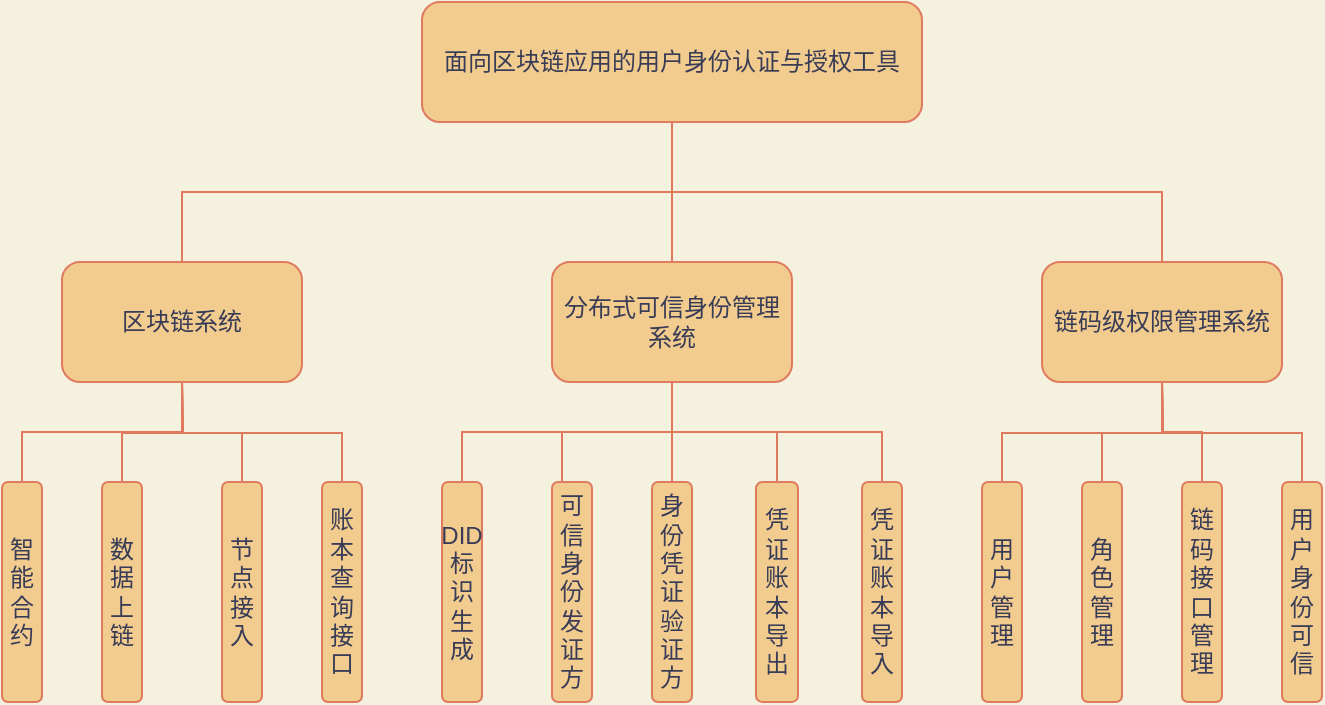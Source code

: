<mxfile version="17.4.5" type="github">
  <diagram id="ghcUfPf-tJmSUkZoqm0j" name="Page-1">
    <mxGraphModel dx="1209" dy="773" grid="1" gridSize="10" guides="1" tooltips="1" connect="1" arrows="1" fold="1" page="1" pageScale="1" pageWidth="827" pageHeight="1169" background="#F4F1DE" math="0" shadow="0">
      <root>
        <mxCell id="0" />
        <mxCell id="1" parent="0" />
        <mxCell id="dAincey384vPkBa2ydyc-23" style="edgeStyle=orthogonalEdgeStyle;rounded=0;orthogonalLoop=1;jettySize=auto;html=1;exitX=0.5;exitY=1;exitDx=0;exitDy=0;entryX=0.5;entryY=0;entryDx=0;entryDy=0;fontFamily=Helvetica;endArrow=none;endFill=0;labelBackgroundColor=#F4F1DE;strokeColor=#E07A5F;fontColor=#393C56;" parent="1" source="dAincey384vPkBa2ydyc-1" target="dAincey384vPkBa2ydyc-3" edge="1">
          <mxGeometry relative="1" as="geometry" />
        </mxCell>
        <mxCell id="dAincey384vPkBa2ydyc-1" value="面向区块链应用的用户身份认证与授权工具" style="rounded=1;whiteSpace=wrap;html=1;fillColor=#F2CC8F;strokeColor=#E07A5F;fontColor=#393C56;" parent="1" vertex="1">
          <mxGeometry x="260" y="60" width="250" height="60" as="geometry" />
        </mxCell>
        <mxCell id="dAincey384vPkBa2ydyc-25" style="edgeStyle=orthogonalEdgeStyle;rounded=0;orthogonalLoop=1;jettySize=auto;html=1;exitX=0.5;exitY=0;exitDx=0;exitDy=0;entryX=0.5;entryY=1;entryDx=0;entryDy=0;fontFamily=Helvetica;endArrow=none;endFill=0;labelBackgroundColor=#F4F1DE;strokeColor=#E07A5F;fontColor=#393C56;" parent="1" source="dAincey384vPkBa2ydyc-2" target="dAincey384vPkBa2ydyc-1" edge="1">
          <mxGeometry relative="1" as="geometry" />
        </mxCell>
        <mxCell id="dAincey384vPkBa2ydyc-2" value="区块链系统" style="rounded=1;whiteSpace=wrap;html=1;fillColor=#F2CC8F;strokeColor=#E07A5F;fontColor=#393C56;" parent="1" vertex="1">
          <mxGeometry x="80" y="190" width="120" height="60" as="geometry" />
        </mxCell>
        <mxCell id="dAincey384vPkBa2ydyc-3" value="分布式可信身份管理系统" style="rounded=1;whiteSpace=wrap;html=1;fillColor=#F2CC8F;strokeColor=#E07A5F;fontColor=#393C56;" parent="1" vertex="1">
          <mxGeometry x="325" y="190" width="120" height="60" as="geometry" />
        </mxCell>
        <mxCell id="dAincey384vPkBa2ydyc-24" style="edgeStyle=orthogonalEdgeStyle;rounded=0;orthogonalLoop=1;jettySize=auto;html=1;exitX=0.5;exitY=0;exitDx=0;exitDy=0;fontFamily=Helvetica;endArrow=none;endFill=0;labelBackgroundColor=#F4F1DE;strokeColor=#E07A5F;fontColor=#393C56;" parent="1" source="dAincey384vPkBa2ydyc-4" target="dAincey384vPkBa2ydyc-1" edge="1">
          <mxGeometry relative="1" as="geometry" />
        </mxCell>
        <mxCell id="dAincey384vPkBa2ydyc-4" value="链码级权限管理系统" style="rounded=1;whiteSpace=wrap;html=1;fillColor=#F2CC8F;strokeColor=#E07A5F;fontColor=#393C56;" parent="1" vertex="1">
          <mxGeometry x="570" y="190" width="120" height="60" as="geometry" />
        </mxCell>
        <mxCell id="dAincey384vPkBa2ydyc-27" style="edgeStyle=orthogonalEdgeStyle;rounded=0;orthogonalLoop=1;jettySize=auto;html=1;exitX=0.5;exitY=0;exitDx=0;exitDy=0;entryX=0.5;entryY=1;entryDx=0;entryDy=0;fontFamily=Helvetica;endArrow=none;endFill=0;labelBackgroundColor=#F4F1DE;strokeColor=#E07A5F;fontColor=#393C56;" parent="1" source="dAincey384vPkBa2ydyc-5" target="dAincey384vPkBa2ydyc-2" edge="1">
          <mxGeometry relative="1" as="geometry" />
        </mxCell>
        <mxCell id="dAincey384vPkBa2ydyc-5" value="智能合约" style="rounded=1;whiteSpace=wrap;html=1;imageWidth=24;imageHeight=24;fillColor=#F2CC8F;strokeColor=#E07A5F;fontColor=#393C56;" parent="1" vertex="1">
          <mxGeometry x="50" y="300" width="20" height="110" as="geometry" />
        </mxCell>
        <mxCell id="dAincey384vPkBa2ydyc-28" style="edgeStyle=orthogonalEdgeStyle;rounded=0;orthogonalLoop=1;jettySize=auto;html=1;exitX=0.5;exitY=0;exitDx=0;exitDy=0;fontFamily=Helvetica;endArrow=none;endFill=0;labelBackgroundColor=#F4F1DE;strokeColor=#E07A5F;fontColor=#393C56;" parent="1" source="dAincey384vPkBa2ydyc-6" edge="1">
          <mxGeometry relative="1" as="geometry">
            <mxPoint x="140" y="250" as="targetPoint" />
          </mxGeometry>
        </mxCell>
        <mxCell id="dAincey384vPkBa2ydyc-6" value="数据上链" style="rounded=1;whiteSpace=wrap;html=1;imageWidth=24;imageHeight=24;fillColor=#F2CC8F;strokeColor=#E07A5F;fontColor=#393C56;" parent="1" vertex="1">
          <mxGeometry x="100" y="300" width="20" height="110" as="geometry" />
        </mxCell>
        <mxCell id="dAincey384vPkBa2ydyc-29" style="edgeStyle=orthogonalEdgeStyle;rounded=0;orthogonalLoop=1;jettySize=auto;html=1;exitX=0.5;exitY=0;exitDx=0;exitDy=0;fontFamily=Helvetica;endArrow=none;endFill=0;labelBackgroundColor=#F4F1DE;strokeColor=#E07A5F;fontColor=#393C56;" parent="1" source="dAincey384vPkBa2ydyc-7" edge="1">
          <mxGeometry relative="1" as="geometry">
            <mxPoint x="140" y="250" as="targetPoint" />
          </mxGeometry>
        </mxCell>
        <mxCell id="dAincey384vPkBa2ydyc-7" value="节点接入" style="rounded=1;whiteSpace=wrap;html=1;imageWidth=24;imageHeight=24;fillColor=#F2CC8F;strokeColor=#E07A5F;fontColor=#393C56;" parent="1" vertex="1">
          <mxGeometry x="160" y="300" width="20" height="110" as="geometry" />
        </mxCell>
        <mxCell id="dAincey384vPkBa2ydyc-30" style="edgeStyle=orthogonalEdgeStyle;rounded=0;orthogonalLoop=1;jettySize=auto;html=1;exitX=0.5;exitY=0;exitDx=0;exitDy=0;fontFamily=Helvetica;endArrow=none;endFill=0;labelBackgroundColor=#F4F1DE;strokeColor=#E07A5F;fontColor=#393C56;" parent="1" source="dAincey384vPkBa2ydyc-8" edge="1">
          <mxGeometry relative="1" as="geometry">
            <mxPoint x="140" y="250" as="targetPoint" />
          </mxGeometry>
        </mxCell>
        <mxCell id="dAincey384vPkBa2ydyc-8" value="账本查询接口" style="rounded=1;whiteSpace=wrap;html=1;imageWidth=24;imageHeight=24;fillColor=#F2CC8F;strokeColor=#E07A5F;fontColor=#393C56;" parent="1" vertex="1">
          <mxGeometry x="210" y="300" width="20" height="110" as="geometry" />
        </mxCell>
        <mxCell id="dAincey384vPkBa2ydyc-38" style="edgeStyle=orthogonalEdgeStyle;rounded=0;orthogonalLoop=1;jettySize=auto;html=1;exitX=0.5;exitY=0;exitDx=0;exitDy=0;fontFamily=Helvetica;endArrow=none;endFill=0;labelBackgroundColor=#F4F1DE;strokeColor=#E07A5F;fontColor=#393C56;" parent="1" source="dAincey384vPkBa2ydyc-9" target="dAincey384vPkBa2ydyc-3" edge="1">
          <mxGeometry relative="1" as="geometry" />
        </mxCell>
        <mxCell id="dAincey384vPkBa2ydyc-9" value="DID标识生成" style="rounded=1;whiteSpace=wrap;html=1;fontFamily=Helvetica;imageWidth=24;imageHeight=24;fillColor=#F2CC8F;strokeColor=#E07A5F;fontColor=#393C56;" parent="1" vertex="1">
          <mxGeometry x="270" y="300" width="20" height="110" as="geometry" />
        </mxCell>
        <mxCell id="dAincey384vPkBa2ydyc-37" style="edgeStyle=orthogonalEdgeStyle;rounded=0;orthogonalLoop=1;jettySize=auto;html=1;exitX=0.25;exitY=0;exitDx=0;exitDy=0;fontFamily=Helvetica;endArrow=none;endFill=0;labelBackgroundColor=#F4F1DE;strokeColor=#E07A5F;fontColor=#393C56;" parent="1" source="dAincey384vPkBa2ydyc-10" target="dAincey384vPkBa2ydyc-3" edge="1">
          <mxGeometry relative="1" as="geometry" />
        </mxCell>
        <mxCell id="dAincey384vPkBa2ydyc-10" value="可信身份发证方" style="rounded=1;whiteSpace=wrap;html=1;fontFamily=Helvetica;imageWidth=24;imageHeight=24;fillColor=#F2CC8F;strokeColor=#E07A5F;fontColor=#393C56;" parent="1" vertex="1">
          <mxGeometry x="325" y="300" width="20" height="110" as="geometry" />
        </mxCell>
        <mxCell id="dAincey384vPkBa2ydyc-34" style="edgeStyle=orthogonalEdgeStyle;rounded=0;orthogonalLoop=1;jettySize=auto;html=1;exitX=0.5;exitY=0;exitDx=0;exitDy=0;entryX=0.5;entryY=1;entryDx=0;entryDy=0;fontFamily=Helvetica;endArrow=none;endFill=0;labelBackgroundColor=#F4F1DE;strokeColor=#E07A5F;fontColor=#393C56;" parent="1" source="dAincey384vPkBa2ydyc-11" target="dAincey384vPkBa2ydyc-3" edge="1">
          <mxGeometry relative="1" as="geometry" />
        </mxCell>
        <mxCell id="dAincey384vPkBa2ydyc-11" value="身份凭证验证方" style="rounded=1;whiteSpace=wrap;html=1;fontFamily=Helvetica;imageWidth=24;imageHeight=24;fillColor=#F2CC8F;strokeColor=#E07A5F;fontColor=#393C56;" parent="1" vertex="1">
          <mxGeometry x="375" y="300" width="20" height="110" as="geometry" />
        </mxCell>
        <mxCell id="dAincey384vPkBa2ydyc-35" style="edgeStyle=orthogonalEdgeStyle;rounded=0;orthogonalLoop=1;jettySize=auto;html=1;exitX=0.5;exitY=0;exitDx=0;exitDy=0;fontFamily=Helvetica;endArrow=none;endFill=0;labelBackgroundColor=#F4F1DE;strokeColor=#E07A5F;fontColor=#393C56;" parent="1" source="dAincey384vPkBa2ydyc-12" target="dAincey384vPkBa2ydyc-3" edge="1">
          <mxGeometry relative="1" as="geometry" />
        </mxCell>
        <mxCell id="dAincey384vPkBa2ydyc-12" value="凭证账本导出" style="rounded=1;whiteSpace=wrap;html=1;fontFamily=Helvetica;imageWidth=24;imageHeight=24;fillColor=#F2CC8F;strokeColor=#E07A5F;fontColor=#393C56;" parent="1" vertex="1">
          <mxGeometry x="427" y="300" width="21" height="110" as="geometry" />
        </mxCell>
        <mxCell id="dAincey384vPkBa2ydyc-44" style="edgeStyle=orthogonalEdgeStyle;rounded=0;orthogonalLoop=1;jettySize=auto;html=1;exitX=0.5;exitY=0;exitDx=0;exitDy=0;fontFamily=Helvetica;endArrow=none;endFill=0;labelBackgroundColor=#F4F1DE;strokeColor=#E07A5F;fontColor=#393C56;" parent="1" source="dAincey384vPkBa2ydyc-14" edge="1">
          <mxGeometry relative="1" as="geometry">
            <mxPoint x="630" y="250" as="targetPoint" />
          </mxGeometry>
        </mxCell>
        <mxCell id="dAincey384vPkBa2ydyc-14" value="用户管理" style="rounded=1;whiteSpace=wrap;html=1;fontFamily=Helvetica;imageWidth=24;imageHeight=24;fillColor=#F2CC8F;strokeColor=#E07A5F;fontColor=#393C56;" parent="1" vertex="1">
          <mxGeometry x="540" y="300" width="20" height="110" as="geometry" />
        </mxCell>
        <mxCell id="dAincey384vPkBa2ydyc-43" style="edgeStyle=orthogonalEdgeStyle;rounded=0;orthogonalLoop=1;jettySize=auto;html=1;exitX=0.5;exitY=0;exitDx=0;exitDy=0;fontFamily=Helvetica;endArrow=none;endFill=0;labelBackgroundColor=#F4F1DE;strokeColor=#E07A5F;fontColor=#393C56;" parent="1" source="dAincey384vPkBa2ydyc-15" edge="1">
          <mxGeometry relative="1" as="geometry">
            <mxPoint x="630" y="250" as="targetPoint" />
          </mxGeometry>
        </mxCell>
        <mxCell id="dAincey384vPkBa2ydyc-15" value="角色管理" style="rounded=1;whiteSpace=wrap;html=1;fontFamily=Helvetica;imageWidth=24;imageHeight=24;fillColor=#F2CC8F;strokeColor=#E07A5F;fontColor=#393C56;" parent="1" vertex="1">
          <mxGeometry x="590" y="300" width="20" height="110" as="geometry" />
        </mxCell>
        <mxCell id="dAincey384vPkBa2ydyc-40" style="edgeStyle=orthogonalEdgeStyle;rounded=0;orthogonalLoop=1;jettySize=auto;html=1;exitX=0.5;exitY=0;exitDx=0;exitDy=0;entryX=0.5;entryY=1;entryDx=0;entryDy=0;fontFamily=Helvetica;endArrow=none;endFill=0;labelBackgroundColor=#F4F1DE;strokeColor=#E07A5F;fontColor=#393C56;" parent="1" source="dAincey384vPkBa2ydyc-16" target="dAincey384vPkBa2ydyc-4" edge="1">
          <mxGeometry relative="1" as="geometry" />
        </mxCell>
        <mxCell id="dAincey384vPkBa2ydyc-16" value="链码接口管理" style="rounded=1;whiteSpace=wrap;html=1;fontFamily=Helvetica;imageWidth=24;imageHeight=24;fillColor=#F2CC8F;strokeColor=#E07A5F;fontColor=#393C56;" parent="1" vertex="1">
          <mxGeometry x="640" y="300" width="20" height="110" as="geometry" />
        </mxCell>
        <mxCell id="dAincey384vPkBa2ydyc-41" style="edgeStyle=orthogonalEdgeStyle;rounded=0;orthogonalLoop=1;jettySize=auto;html=1;exitX=0.5;exitY=0;exitDx=0;exitDy=0;fontFamily=Helvetica;endArrow=none;endFill=0;labelBackgroundColor=#F4F1DE;strokeColor=#E07A5F;fontColor=#393C56;" parent="1" source="dAincey384vPkBa2ydyc-17" edge="1">
          <mxGeometry relative="1" as="geometry">
            <mxPoint x="630" y="250" as="targetPoint" />
          </mxGeometry>
        </mxCell>
        <mxCell id="dAincey384vPkBa2ydyc-17" value="用户身份可信" style="rounded=1;whiteSpace=wrap;html=1;fontFamily=Helvetica;imageWidth=24;imageHeight=24;fillColor=#F2CC8F;strokeColor=#E07A5F;fontColor=#393C56;" parent="1" vertex="1">
          <mxGeometry x="690" y="300" width="20" height="110" as="geometry" />
        </mxCell>
        <mxCell id="dAincey384vPkBa2ydyc-36" style="edgeStyle=orthogonalEdgeStyle;rounded=0;orthogonalLoop=1;jettySize=auto;html=1;exitX=0.5;exitY=0;exitDx=0;exitDy=0;fontFamily=Helvetica;endArrow=none;endFill=0;labelBackgroundColor=#F4F1DE;strokeColor=#E07A5F;fontColor=#393C56;" parent="1" source="dAincey384vPkBa2ydyc-22" target="dAincey384vPkBa2ydyc-3" edge="1">
          <mxGeometry relative="1" as="geometry" />
        </mxCell>
        <mxCell id="dAincey384vPkBa2ydyc-22" value="凭证账本导入" style="rounded=1;whiteSpace=wrap;html=1;fontFamily=Helvetica;imageWidth=24;imageHeight=24;fillColor=#F2CC8F;strokeColor=#E07A5F;fontColor=#393C56;" parent="1" vertex="1">
          <mxGeometry x="480" y="300" width="20" height="110" as="geometry" />
        </mxCell>
      </root>
    </mxGraphModel>
  </diagram>
</mxfile>
